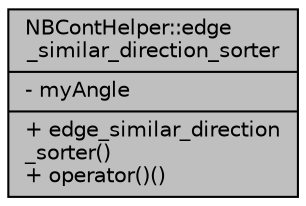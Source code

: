 digraph "NBContHelper::edge_similar_direction_sorter"
{
  edge [fontname="Helvetica",fontsize="10",labelfontname="Helvetica",labelfontsize="10"];
  node [fontname="Helvetica",fontsize="10",shape=record];
  Node1 [label="{NBContHelper::edge\l_similar_direction_sorter\n|- myAngle\l|+ edge_similar_direction\l_sorter()\l+ operator()()\l}",height=0.2,width=0.4,color="black", fillcolor="grey75", style="filled", fontcolor="black"];
}
